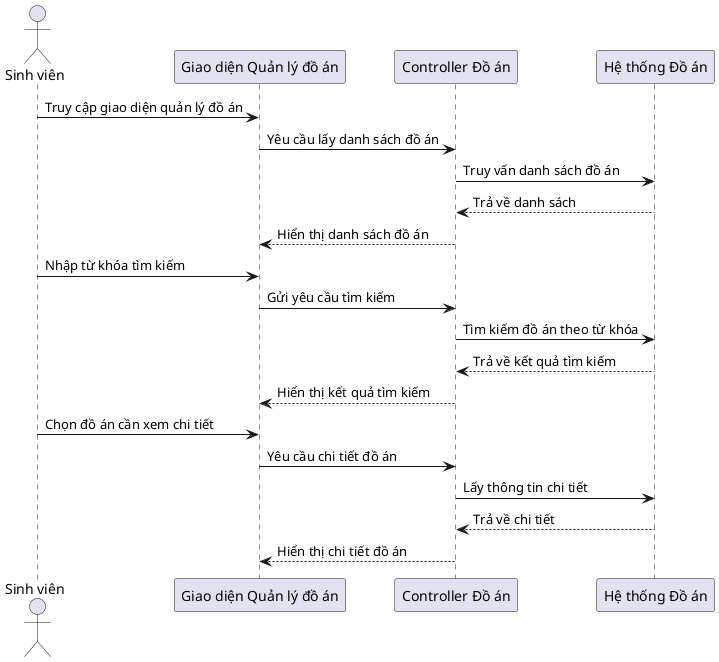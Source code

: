 @startuml
actor "Sinh viên" as SV
participant "Giao diện Quản lý đồ án" as UI
participant "Controller Đồ án" as Controller
participant "Hệ thống Đồ án" as System

SV -> UI : Truy cập giao diện quản lý đồ án
UI -> Controller : Yêu cầu lấy danh sách đồ án
Controller -> System : Truy vấn danh sách đồ án
System --> Controller : Trả về danh sách
Controller --> UI : Hiển thị danh sách đồ án

SV -> UI : Nhập từ khóa tìm kiếm
UI -> Controller : Gửi yêu cầu tìm kiếm
Controller -> System : Tìm kiếm đồ án theo từ khóa
System --> Controller : Trả về kết quả tìm kiếm
Controller --> UI : Hiển thị kết quả tìm kiếm

SV -> UI : Chọn đồ án cần xem chi tiết
UI -> Controller : Yêu cầu chi tiết đồ án
Controller -> System : Lấy thông tin chi tiết
System --> Controller : Trả về chi tiết
Controller --> UI : Hiển thị chi tiết đồ án
@enduml
